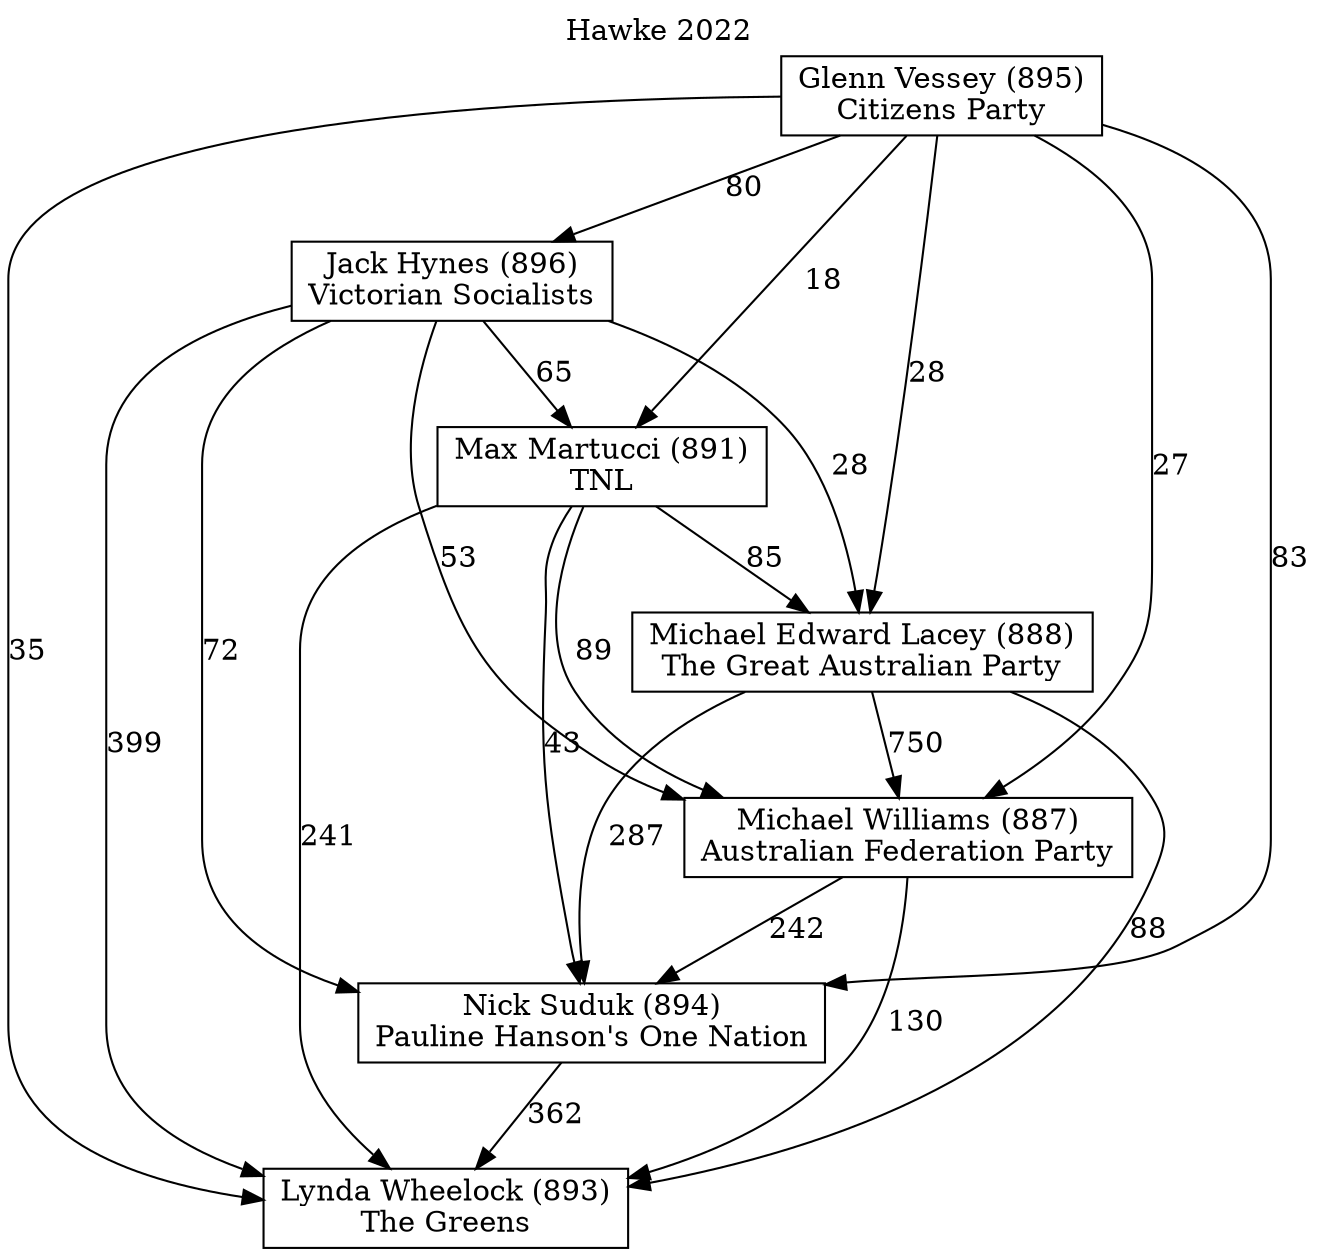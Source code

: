 // House preference flow
digraph "Lynda Wheelock (893)_Hawke_2022" {
	graph [label="Hawke 2022" labelloc=t mclimit=10]
	node [shape=box]
	"Michael Edward Lacey (888)" [label="Michael Edward Lacey (888)
The Great Australian Party"]
	"Michael Williams (887)" [label="Michael Williams (887)
Australian Federation Party"]
	"Nick Suduk (894)" [label="Nick Suduk (894)
Pauline Hanson's One Nation"]
	"Lynda Wheelock (893)" [label="Lynda Wheelock (893)
The Greens"]
	"Glenn Vessey (895)" [label="Glenn Vessey (895)
Citizens Party"]
	"Jack Hynes (896)" [label="Jack Hynes (896)
Victorian Socialists"]
	"Max Martucci (891)" [label="Max Martucci (891)
TNL"]
	"Glenn Vessey (895)" -> "Nick Suduk (894)" [label=83]
	"Michael Williams (887)" -> "Lynda Wheelock (893)" [label=130]
	"Max Martucci (891)" -> "Lynda Wheelock (893)" [label=241]
	"Glenn Vessey (895)" -> "Michael Edward Lacey (888)" [label=28]
	"Nick Suduk (894)" -> "Lynda Wheelock (893)" [label=362]
	"Michael Williams (887)" -> "Nick Suduk (894)" [label=242]
	"Jack Hynes (896)" -> "Nick Suduk (894)" [label=72]
	"Michael Edward Lacey (888)" -> "Nick Suduk (894)" [label=287]
	"Glenn Vessey (895)" -> "Jack Hynes (896)" [label=80]
	"Michael Edward Lacey (888)" -> "Lynda Wheelock (893)" [label=88]
	"Max Martucci (891)" -> "Michael Williams (887)" [label=89]
	"Jack Hynes (896)" -> "Max Martucci (891)" [label=65]
	"Michael Edward Lacey (888)" -> "Michael Williams (887)" [label=750]
	"Max Martucci (891)" -> "Nick Suduk (894)" [label=43]
	"Jack Hynes (896)" -> "Michael Edward Lacey (888)" [label=28]
	"Glenn Vessey (895)" -> "Lynda Wheelock (893)" [label=35]
	"Jack Hynes (896)" -> "Michael Williams (887)" [label=53]
	"Jack Hynes (896)" -> "Lynda Wheelock (893)" [label=399]
	"Glenn Vessey (895)" -> "Michael Williams (887)" [label=27]
	"Max Martucci (891)" -> "Michael Edward Lacey (888)" [label=85]
	"Glenn Vessey (895)" -> "Max Martucci (891)" [label=18]
}
